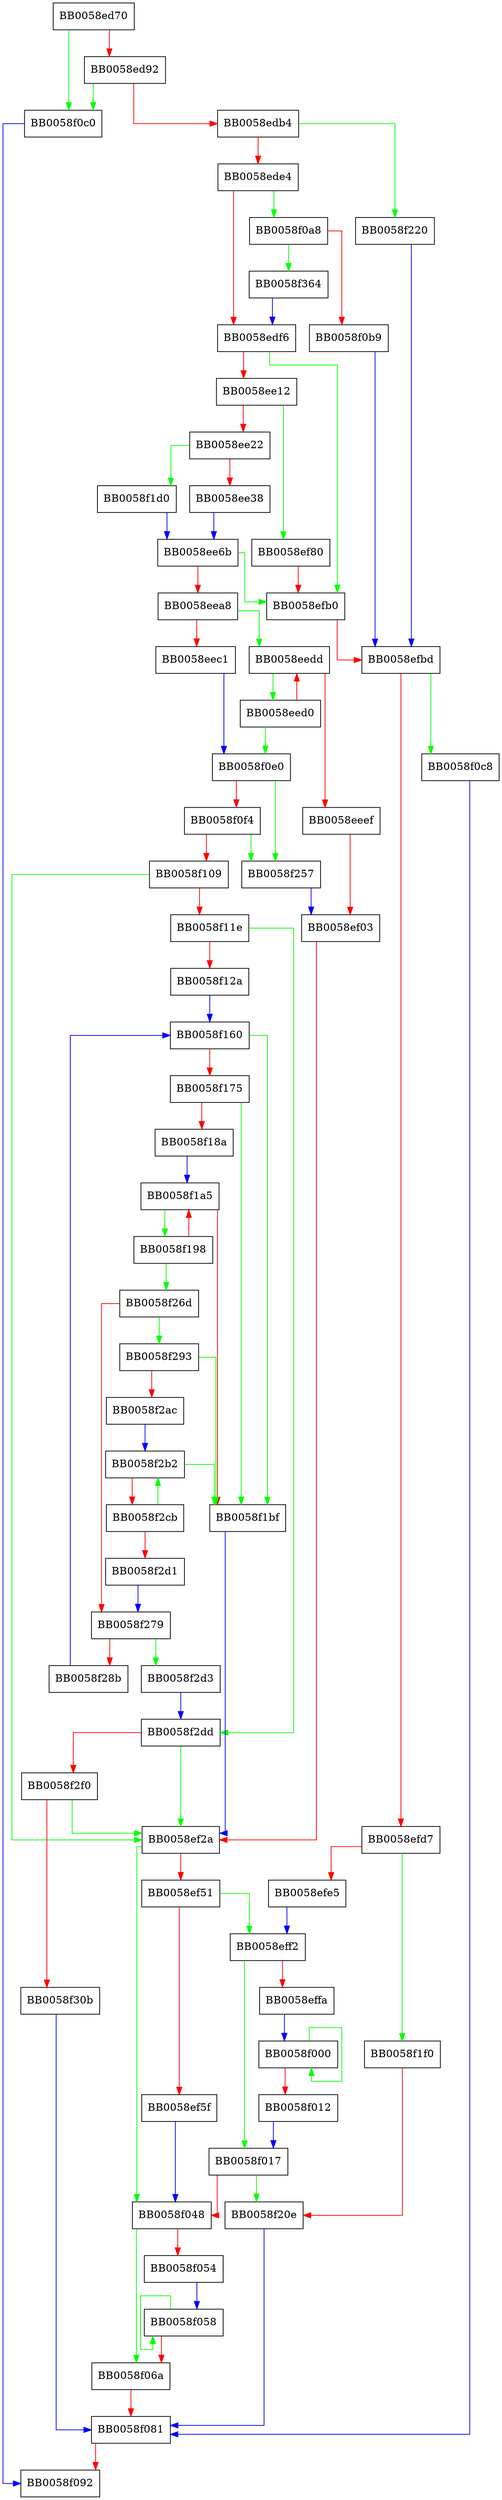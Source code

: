 digraph ossl_ec_wNAF_precompute_mult {
  node [shape="box"];
  graph [splines=ortho];
  BB0058ed70 -> BB0058f0c0 [color="green"];
  BB0058ed70 -> BB0058ed92 [color="red"];
  BB0058ed92 -> BB0058f0c0 [color="green"];
  BB0058ed92 -> BB0058edb4 [color="red"];
  BB0058edb4 -> BB0058f220 [color="green"];
  BB0058edb4 -> BB0058ede4 [color="red"];
  BB0058ede4 -> BB0058f0a8 [color="green"];
  BB0058ede4 -> BB0058edf6 [color="red"];
  BB0058edf6 -> BB0058efb0 [color="green"];
  BB0058edf6 -> BB0058ee12 [color="red"];
  BB0058ee12 -> BB0058ef80 [color="green"];
  BB0058ee12 -> BB0058ee22 [color="red"];
  BB0058ee22 -> BB0058f1d0 [color="green"];
  BB0058ee22 -> BB0058ee38 [color="red"];
  BB0058ee38 -> BB0058ee6b [color="blue"];
  BB0058ee6b -> BB0058efb0 [color="green"];
  BB0058ee6b -> BB0058eea8 [color="red"];
  BB0058eea8 -> BB0058eedd [color="green"];
  BB0058eea8 -> BB0058eec1 [color="red"];
  BB0058eec1 -> BB0058f0e0 [color="blue"];
  BB0058eed0 -> BB0058f0e0 [color="green"];
  BB0058eed0 -> BB0058eedd [color="red"];
  BB0058eedd -> BB0058eed0 [color="green"];
  BB0058eedd -> BB0058eeef [color="red"];
  BB0058eeef -> BB0058ef03 [color="red"];
  BB0058ef03 -> BB0058ef2a [color="red"];
  BB0058ef2a -> BB0058f048 [color="green"];
  BB0058ef2a -> BB0058ef51 [color="red"];
  BB0058ef51 -> BB0058eff2 [color="green"];
  BB0058ef51 -> BB0058ef5f [color="red"];
  BB0058ef5f -> BB0058f048 [color="blue"];
  BB0058ef80 -> BB0058efb0 [color="red"];
  BB0058efb0 -> BB0058efbd [color="red"];
  BB0058efbd -> BB0058f0c8 [color="green"];
  BB0058efbd -> BB0058efd7 [color="red"];
  BB0058efd7 -> BB0058f1f0 [color="green"];
  BB0058efd7 -> BB0058efe5 [color="red"];
  BB0058efe5 -> BB0058eff2 [color="blue"];
  BB0058eff2 -> BB0058f017 [color="green"];
  BB0058eff2 -> BB0058effa [color="red"];
  BB0058effa -> BB0058f000 [color="blue"];
  BB0058f000 -> BB0058f000 [color="green"];
  BB0058f000 -> BB0058f012 [color="red"];
  BB0058f012 -> BB0058f017 [color="blue"];
  BB0058f017 -> BB0058f20e [color="green"];
  BB0058f017 -> BB0058f048 [color="red"];
  BB0058f048 -> BB0058f06a [color="green"];
  BB0058f048 -> BB0058f054 [color="red"];
  BB0058f054 -> BB0058f058 [color="blue"];
  BB0058f058 -> BB0058f058 [color="green"];
  BB0058f058 -> BB0058f06a [color="red"];
  BB0058f06a -> BB0058f081 [color="red"];
  BB0058f081 -> BB0058f092 [color="red"];
  BB0058f0a8 -> BB0058f364 [color="green"];
  BB0058f0a8 -> BB0058f0b9 [color="red"];
  BB0058f0b9 -> BB0058efbd [color="blue"];
  BB0058f0c0 -> BB0058f092 [color="blue"];
  BB0058f0c8 -> BB0058f081 [color="blue"];
  BB0058f0e0 -> BB0058f257 [color="green"];
  BB0058f0e0 -> BB0058f0f4 [color="red"];
  BB0058f0f4 -> BB0058f257 [color="green"];
  BB0058f0f4 -> BB0058f109 [color="red"];
  BB0058f109 -> BB0058ef2a [color="green"];
  BB0058f109 -> BB0058f11e [color="red"];
  BB0058f11e -> BB0058f2dd [color="green"];
  BB0058f11e -> BB0058f12a [color="red"];
  BB0058f12a -> BB0058f160 [color="blue"];
  BB0058f160 -> BB0058f1bf [color="green"];
  BB0058f160 -> BB0058f175 [color="red"];
  BB0058f175 -> BB0058f1bf [color="green"];
  BB0058f175 -> BB0058f18a [color="red"];
  BB0058f18a -> BB0058f1a5 [color="blue"];
  BB0058f198 -> BB0058f26d [color="green"];
  BB0058f198 -> BB0058f1a5 [color="red"];
  BB0058f1a5 -> BB0058f198 [color="green"];
  BB0058f1a5 -> BB0058f1bf [color="red"];
  BB0058f1bf -> BB0058ef2a [color="blue"];
  BB0058f1d0 -> BB0058ee6b [color="blue"];
  BB0058f1f0 -> BB0058f20e [color="red"];
  BB0058f20e -> BB0058f081 [color="blue"];
  BB0058f220 -> BB0058efbd [color="blue"];
  BB0058f257 -> BB0058ef03 [color="blue"];
  BB0058f26d -> BB0058f293 [color="green"];
  BB0058f26d -> BB0058f279 [color="red"];
  BB0058f279 -> BB0058f2d3 [color="green"];
  BB0058f279 -> BB0058f28b [color="red"];
  BB0058f28b -> BB0058f160 [color="blue"];
  BB0058f293 -> BB0058f1bf [color="green"];
  BB0058f293 -> BB0058f2ac [color="red"];
  BB0058f2ac -> BB0058f2b2 [color="blue"];
  BB0058f2b2 -> BB0058f1bf [color="green"];
  BB0058f2b2 -> BB0058f2cb [color="red"];
  BB0058f2cb -> BB0058f2b2 [color="green"];
  BB0058f2cb -> BB0058f2d1 [color="red"];
  BB0058f2d1 -> BB0058f279 [color="blue"];
  BB0058f2d3 -> BB0058f2dd [color="blue"];
  BB0058f2dd -> BB0058ef2a [color="green"];
  BB0058f2dd -> BB0058f2f0 [color="red"];
  BB0058f2f0 -> BB0058ef2a [color="green"];
  BB0058f2f0 -> BB0058f30b [color="red"];
  BB0058f30b -> BB0058f081 [color="blue"];
  BB0058f364 -> BB0058edf6 [color="blue"];
}
